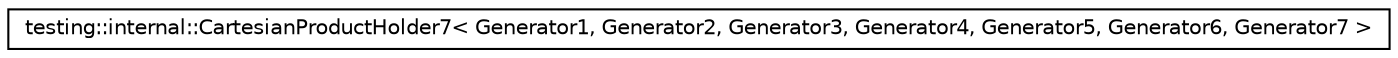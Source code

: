 digraph G
{
  edge [fontname="Helvetica",fontsize="10",labelfontname="Helvetica",labelfontsize="10"];
  node [fontname="Helvetica",fontsize="10",shape=record];
  rankdir="LR";
  Node1 [label="testing::internal::CartesianProductHolder7\< Generator1, Generator2, Generator3, Generator4, Generator5, Generator6, Generator7 \>",height=0.2,width=0.4,color="black", fillcolor="white", style="filled",URL="$classtesting_1_1internal_1_1CartesianProductHolder7.html"];
}
